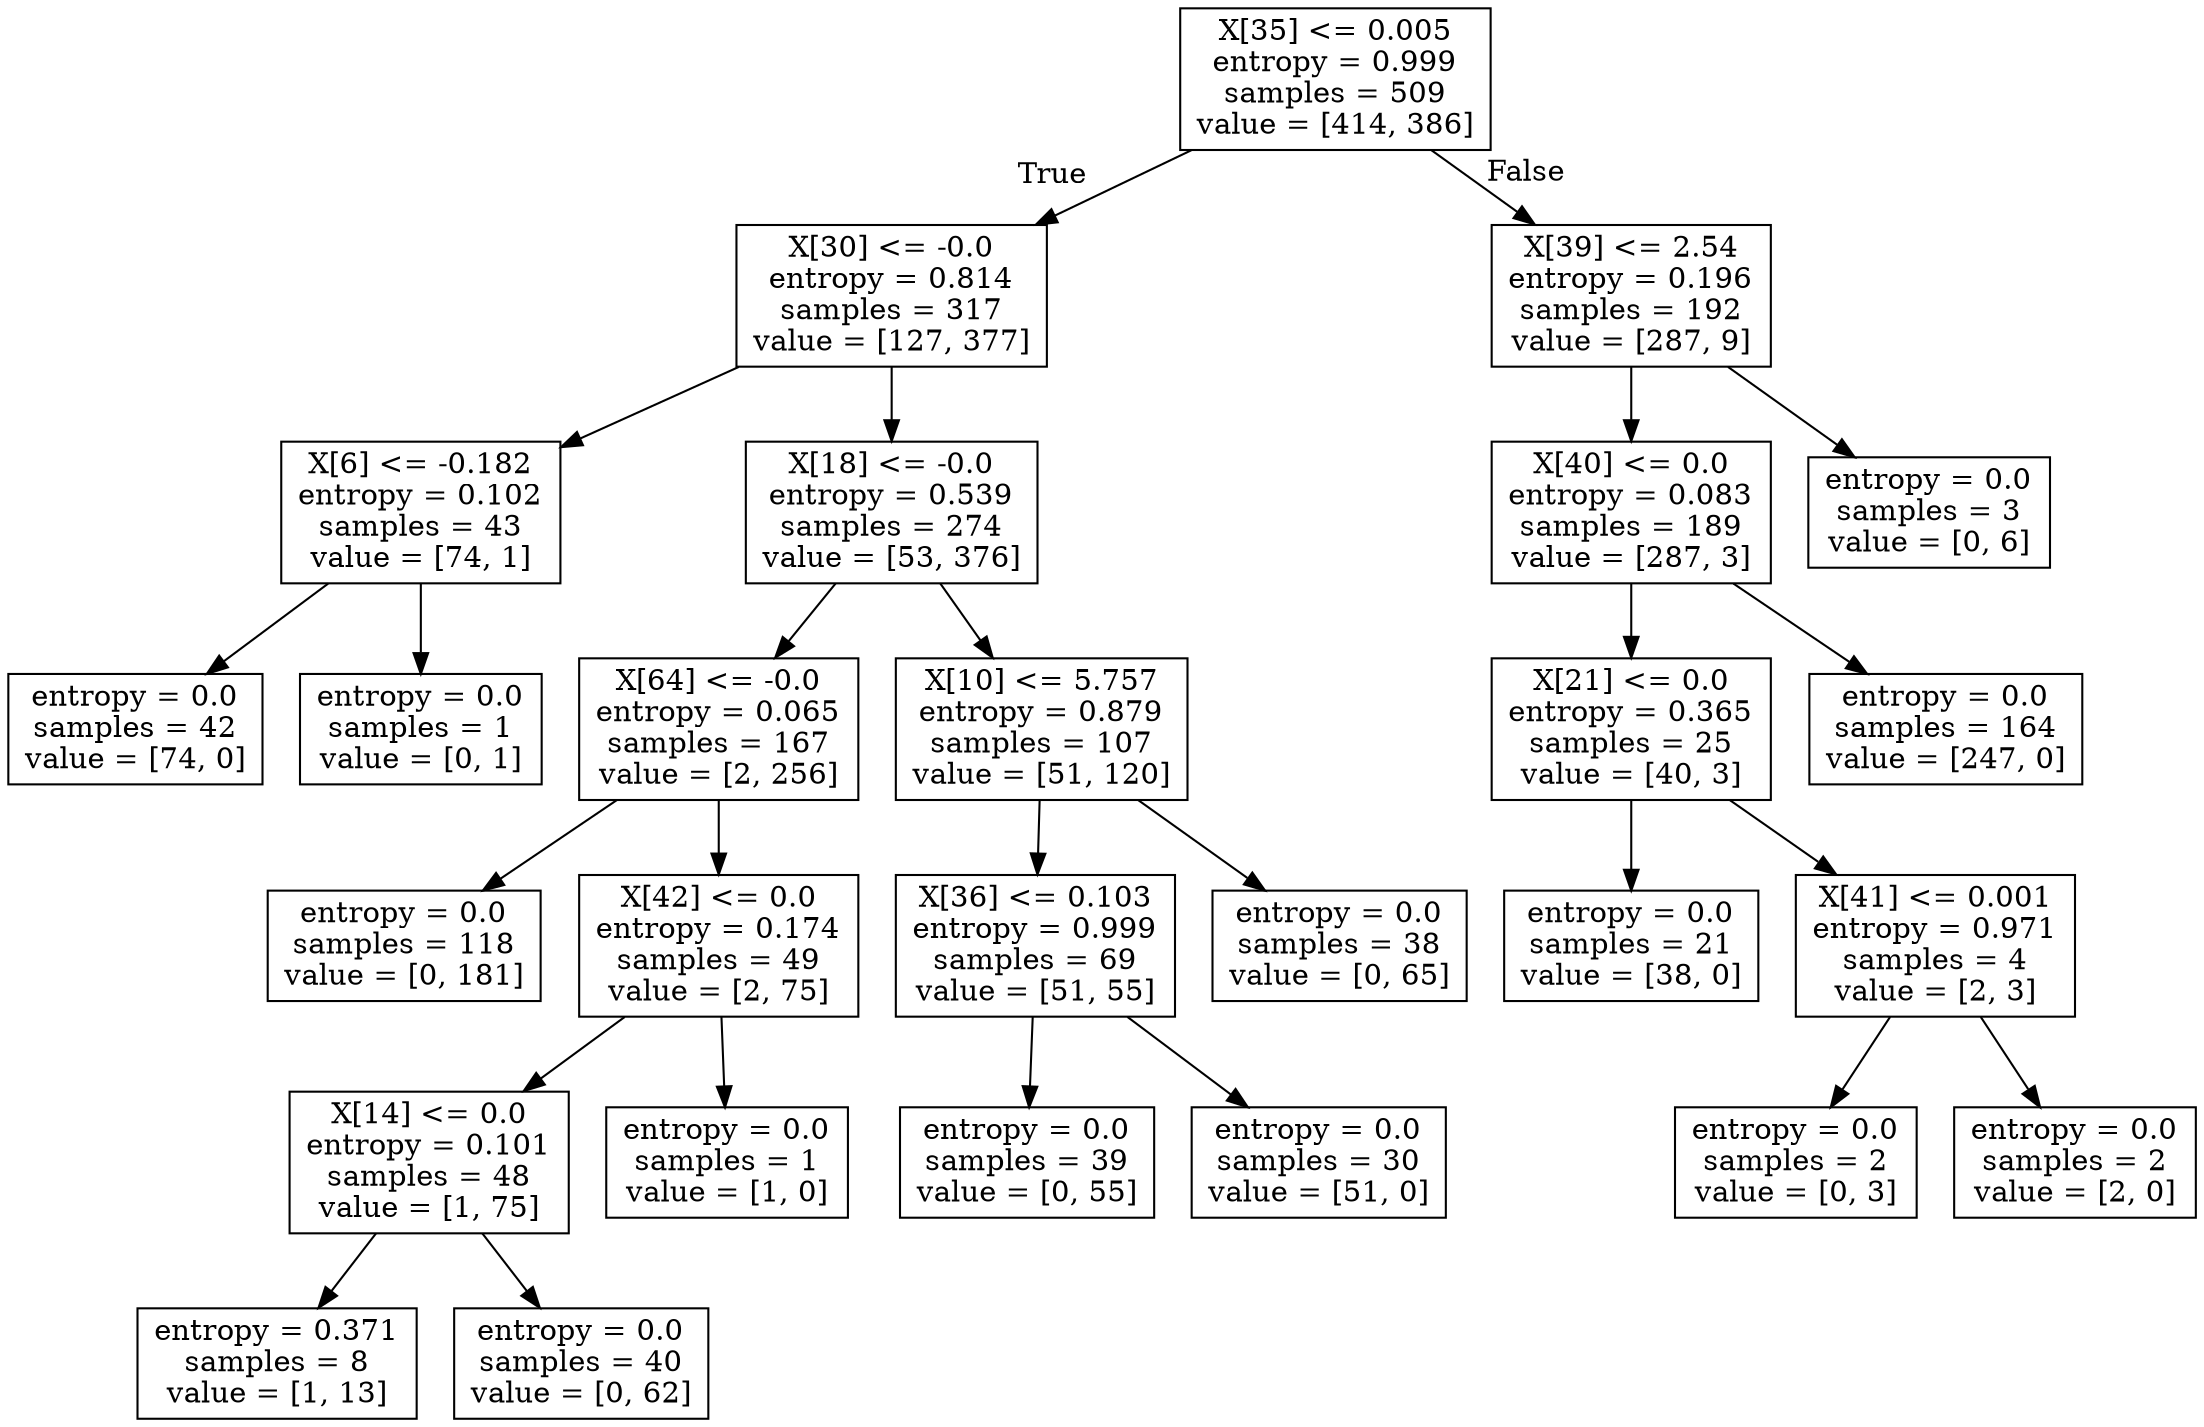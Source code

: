 digraph Tree {
node [shape=box] ;
0 [label="X[35] <= 0.005\nentropy = 0.999\nsamples = 509\nvalue = [414, 386]"] ;
1 [label="X[30] <= -0.0\nentropy = 0.814\nsamples = 317\nvalue = [127, 377]"] ;
0 -> 1 [labeldistance=2.5, labelangle=45, headlabel="True"] ;
2 [label="X[6] <= -0.182\nentropy = 0.102\nsamples = 43\nvalue = [74, 1]"] ;
1 -> 2 ;
3 [label="entropy = 0.0\nsamples = 42\nvalue = [74, 0]"] ;
2 -> 3 ;
4 [label="entropy = 0.0\nsamples = 1\nvalue = [0, 1]"] ;
2 -> 4 ;
5 [label="X[18] <= -0.0\nentropy = 0.539\nsamples = 274\nvalue = [53, 376]"] ;
1 -> 5 ;
6 [label="X[64] <= -0.0\nentropy = 0.065\nsamples = 167\nvalue = [2, 256]"] ;
5 -> 6 ;
7 [label="entropy = 0.0\nsamples = 118\nvalue = [0, 181]"] ;
6 -> 7 ;
8 [label="X[42] <= 0.0\nentropy = 0.174\nsamples = 49\nvalue = [2, 75]"] ;
6 -> 8 ;
9 [label="X[14] <= 0.0\nentropy = 0.101\nsamples = 48\nvalue = [1, 75]"] ;
8 -> 9 ;
10 [label="entropy = 0.371\nsamples = 8\nvalue = [1, 13]"] ;
9 -> 10 ;
11 [label="entropy = 0.0\nsamples = 40\nvalue = [0, 62]"] ;
9 -> 11 ;
12 [label="entropy = 0.0\nsamples = 1\nvalue = [1, 0]"] ;
8 -> 12 ;
13 [label="X[10] <= 5.757\nentropy = 0.879\nsamples = 107\nvalue = [51, 120]"] ;
5 -> 13 ;
14 [label="X[36] <= 0.103\nentropy = 0.999\nsamples = 69\nvalue = [51, 55]"] ;
13 -> 14 ;
15 [label="entropy = 0.0\nsamples = 39\nvalue = [0, 55]"] ;
14 -> 15 ;
16 [label="entropy = 0.0\nsamples = 30\nvalue = [51, 0]"] ;
14 -> 16 ;
17 [label="entropy = 0.0\nsamples = 38\nvalue = [0, 65]"] ;
13 -> 17 ;
18 [label="X[39] <= 2.54\nentropy = 0.196\nsamples = 192\nvalue = [287, 9]"] ;
0 -> 18 [labeldistance=2.5, labelangle=-45, headlabel="False"] ;
19 [label="X[40] <= 0.0\nentropy = 0.083\nsamples = 189\nvalue = [287, 3]"] ;
18 -> 19 ;
20 [label="X[21] <= 0.0\nentropy = 0.365\nsamples = 25\nvalue = [40, 3]"] ;
19 -> 20 ;
21 [label="entropy = 0.0\nsamples = 21\nvalue = [38, 0]"] ;
20 -> 21 ;
22 [label="X[41] <= 0.001\nentropy = 0.971\nsamples = 4\nvalue = [2, 3]"] ;
20 -> 22 ;
23 [label="entropy = 0.0\nsamples = 2\nvalue = [0, 3]"] ;
22 -> 23 ;
24 [label="entropy = 0.0\nsamples = 2\nvalue = [2, 0]"] ;
22 -> 24 ;
25 [label="entropy = 0.0\nsamples = 164\nvalue = [247, 0]"] ;
19 -> 25 ;
26 [label="entropy = 0.0\nsamples = 3\nvalue = [0, 6]"] ;
18 -> 26 ;
}